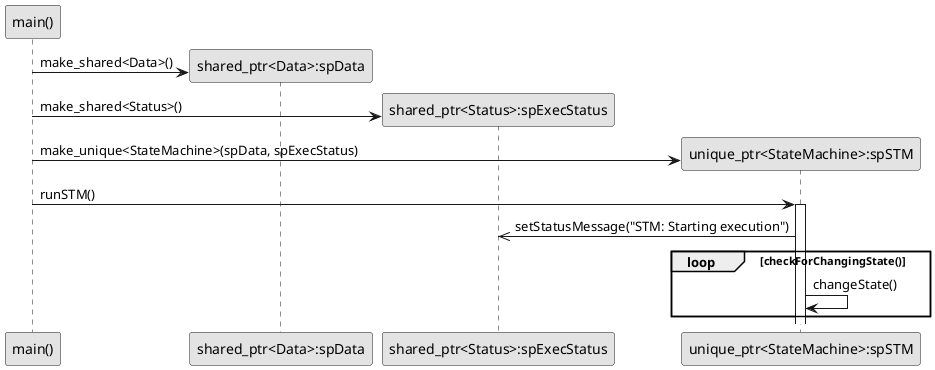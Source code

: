 @startuml
skinparam monochrome true
skinparam classAttributeIconSize 0

participant "main()" as A
participant "shared_ptr<Data>:spData" as B
participant "shared_ptr<Status>:spExecStatus" as C
participant "unique_ptr<StateMachine>:spSTM" as D
A ->  B **: make_shared<Data>()
A ->  C **: make_shared<Status>()
A ->  D **: make_unique<StateMachine>(spData, spExecStatus)
A -> D : runSTM()
activate D
D ->> C : setStatusMessage("STM: Starting execution")
loop checkForChangingState()
    D -> D: changeState()
end
@enduml